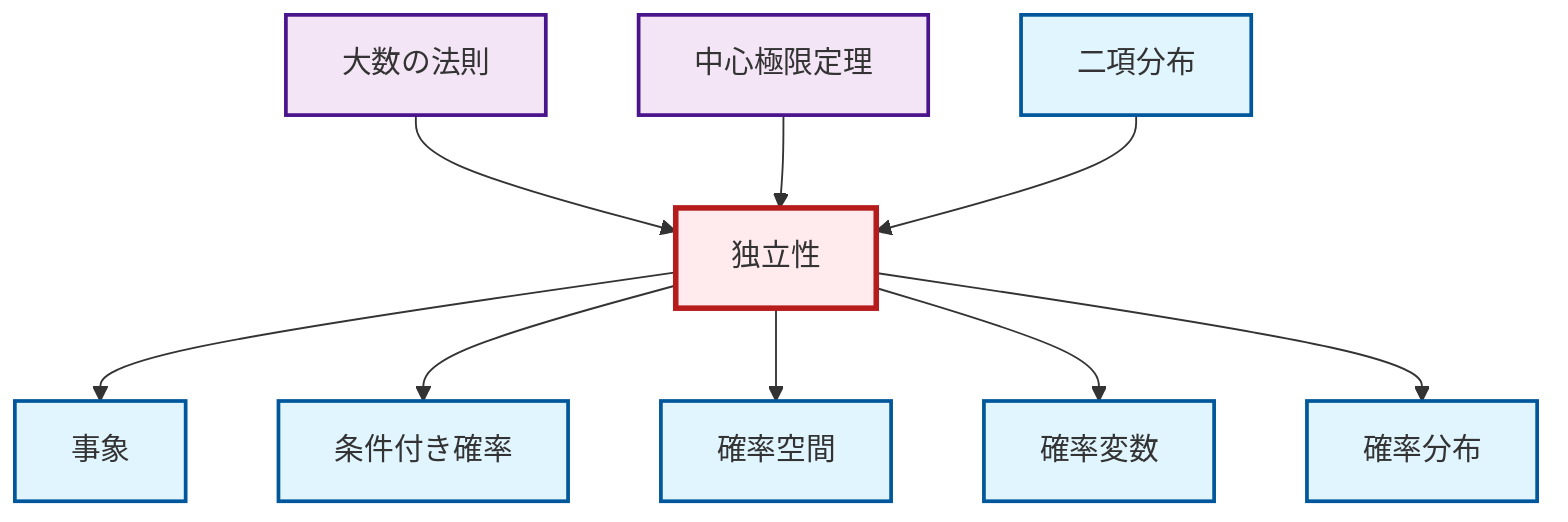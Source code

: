 graph TD
    classDef definition fill:#e1f5fe,stroke:#01579b,stroke-width:2px
    classDef theorem fill:#f3e5f5,stroke:#4a148c,stroke-width:2px
    classDef axiom fill:#fff3e0,stroke:#e65100,stroke-width:2px
    classDef example fill:#e8f5e9,stroke:#1b5e20,stroke-width:2px
    classDef current fill:#ffebee,stroke:#b71c1c,stroke-width:3px
    def-conditional-probability["条件付き確率"]:::definition
    def-independence["独立性"]:::definition
    def-event["事象"]:::definition
    def-probability-space["確率空間"]:::definition
    thm-central-limit["中心極限定理"]:::theorem
    def-random-variable["確率変数"]:::definition
    def-binomial-distribution["二項分布"]:::definition
    def-probability-distribution["確率分布"]:::definition
    thm-law-of-large-numbers["大数の法則"]:::theorem
    def-independence --> def-event
    def-independence --> def-conditional-probability
    thm-law-of-large-numbers --> def-independence
    thm-central-limit --> def-independence
    def-independence --> def-probability-space
    def-binomial-distribution --> def-independence
    def-independence --> def-random-variable
    def-independence --> def-probability-distribution
    class def-independence current